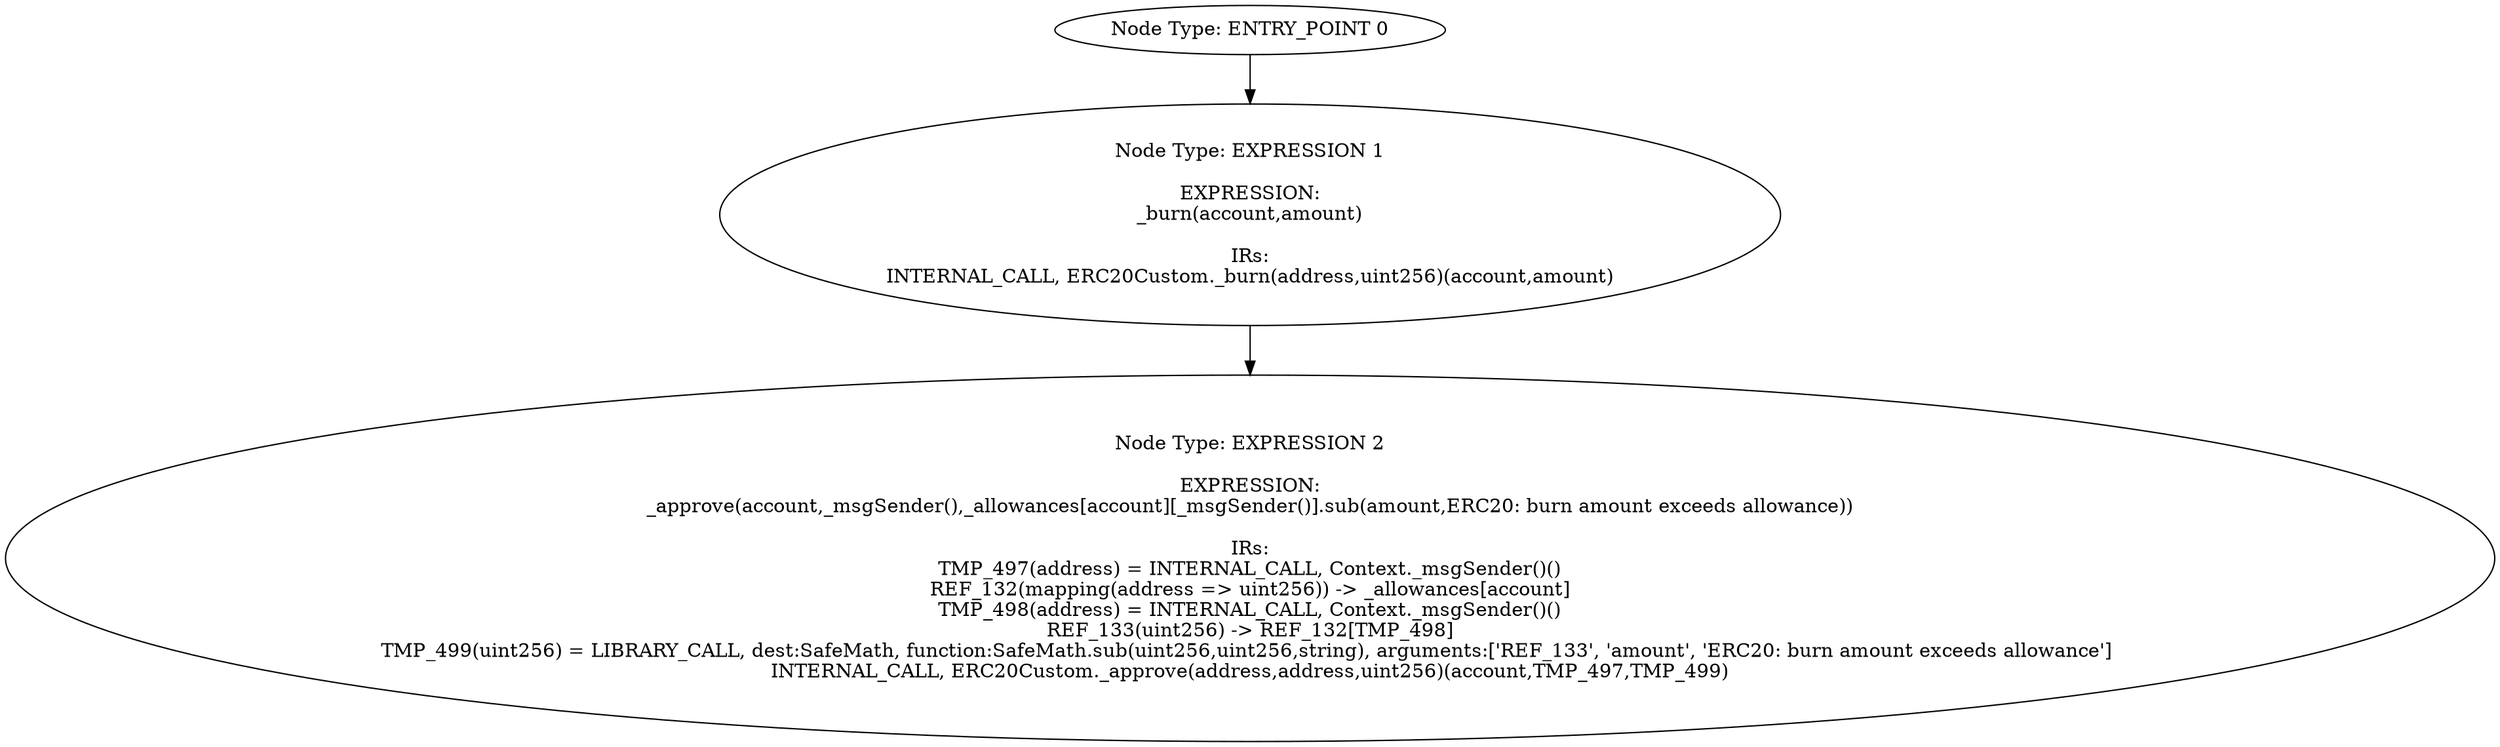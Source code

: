 digraph{
0[label="Node Type: ENTRY_POINT 0
"];
0->1;
1[label="Node Type: EXPRESSION 1

EXPRESSION:
_burn(account,amount)

IRs:
INTERNAL_CALL, ERC20Custom._burn(address,uint256)(account,amount)"];
1->2;
2[label="Node Type: EXPRESSION 2

EXPRESSION:
_approve(account,_msgSender(),_allowances[account][_msgSender()].sub(amount,ERC20: burn amount exceeds allowance))

IRs:
TMP_497(address) = INTERNAL_CALL, Context._msgSender()()
REF_132(mapping(address => uint256)) -> _allowances[account]
TMP_498(address) = INTERNAL_CALL, Context._msgSender()()
REF_133(uint256) -> REF_132[TMP_498]
TMP_499(uint256) = LIBRARY_CALL, dest:SafeMath, function:SafeMath.sub(uint256,uint256,string), arguments:['REF_133', 'amount', 'ERC20: burn amount exceeds allowance'] 
INTERNAL_CALL, ERC20Custom._approve(address,address,uint256)(account,TMP_497,TMP_499)"];
}
